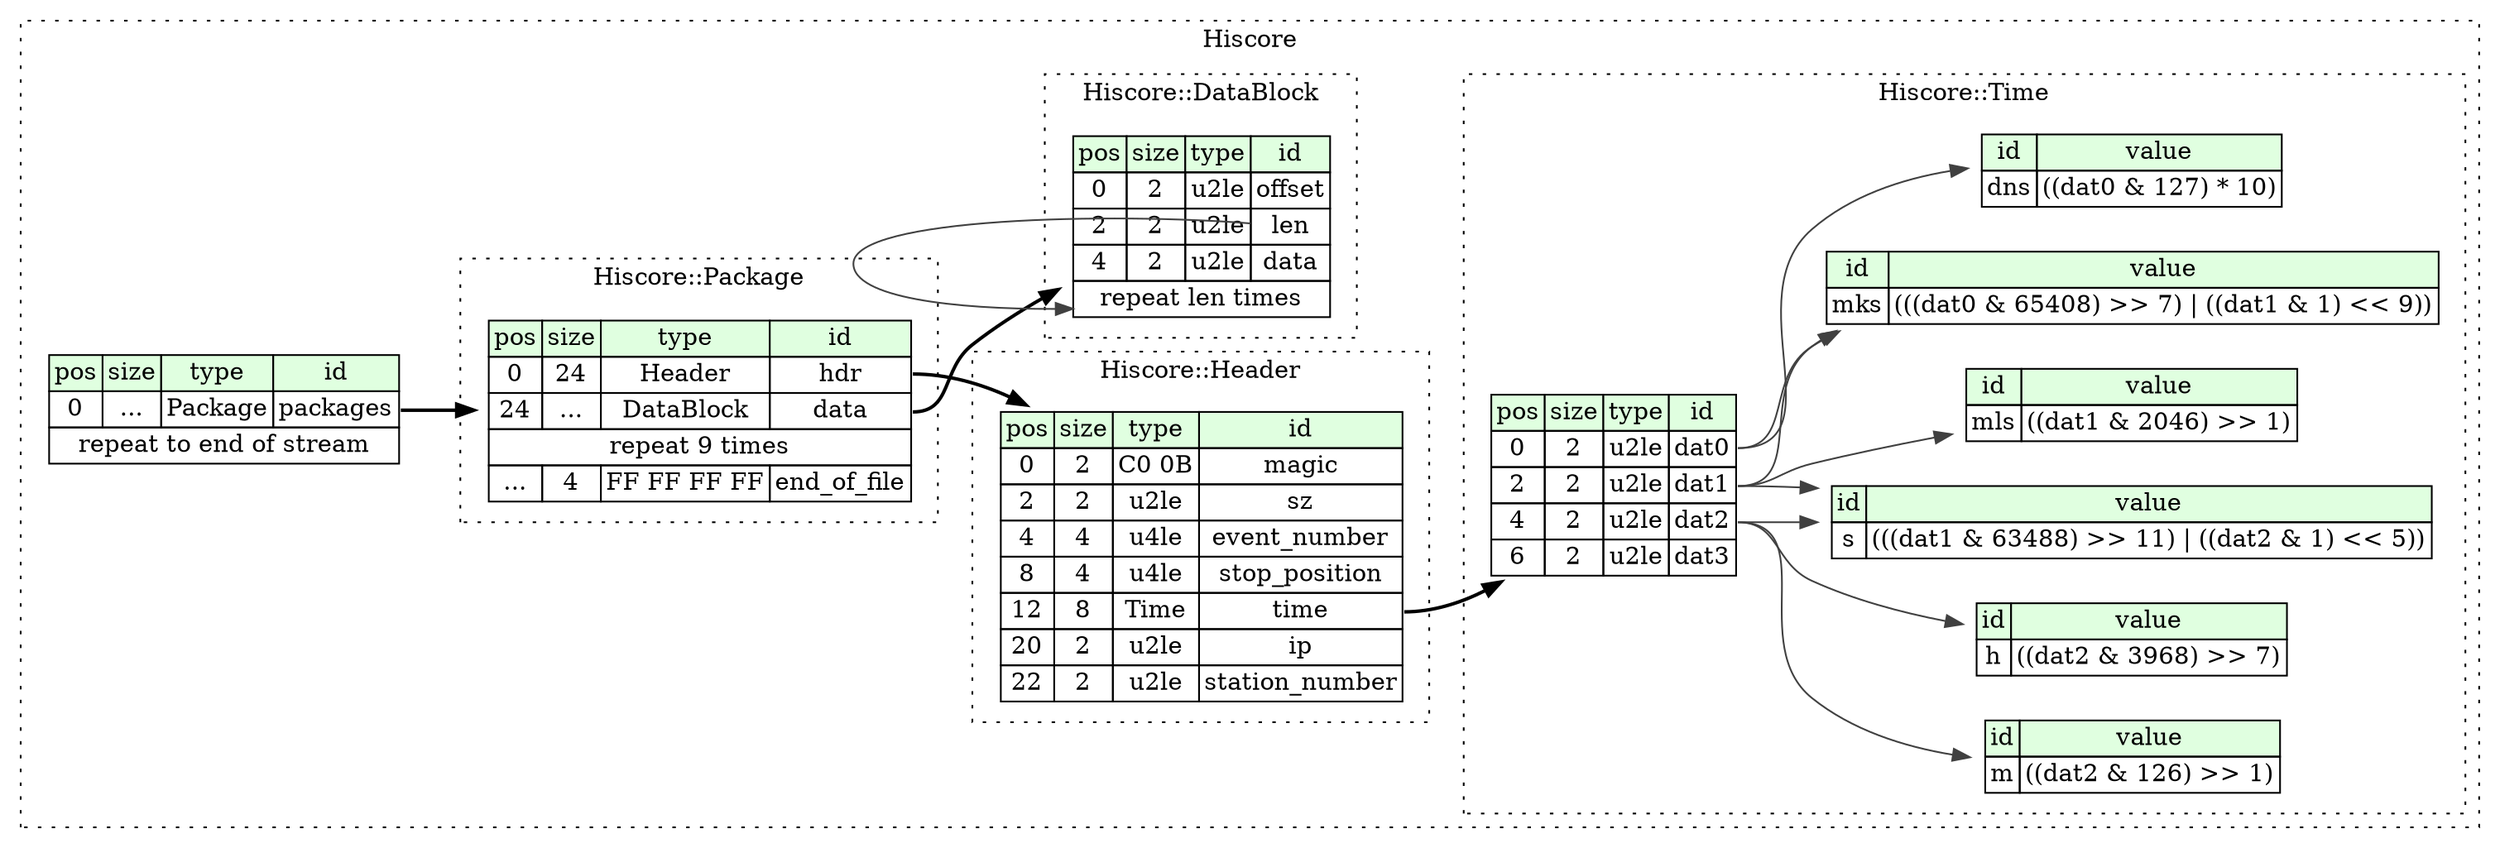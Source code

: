 digraph {
	rankdir=LR;
	node [shape=plaintext];
	subgraph cluster__hiscore {
		label="Hiscore";
		graph[style=dotted];

		hiscore__seq [label=<<TABLE BORDER="0" CELLBORDER="1" CELLSPACING="0">
			<TR><TD BGCOLOR="#E0FFE0">pos</TD><TD BGCOLOR="#E0FFE0">size</TD><TD BGCOLOR="#E0FFE0">type</TD><TD BGCOLOR="#E0FFE0">id</TD></TR>
			<TR><TD PORT="packages_pos">0</TD><TD PORT="packages_size">...</TD><TD>Package</TD><TD PORT="packages_type">packages</TD></TR>
			<TR><TD COLSPAN="4" PORT="packages__repeat">repeat to end of stream</TD></TR>
		</TABLE>>];
		subgraph cluster__package {
			label="Hiscore::Package";
			graph[style=dotted];

			package__seq [label=<<TABLE BORDER="0" CELLBORDER="1" CELLSPACING="0">
				<TR><TD BGCOLOR="#E0FFE0">pos</TD><TD BGCOLOR="#E0FFE0">size</TD><TD BGCOLOR="#E0FFE0">type</TD><TD BGCOLOR="#E0FFE0">id</TD></TR>
				<TR><TD PORT="hdr_pos">0</TD><TD PORT="hdr_size">24</TD><TD>Header</TD><TD PORT="hdr_type">hdr</TD></TR>
				<TR><TD PORT="data_pos">24</TD><TD PORT="data_size">...</TD><TD>DataBlock</TD><TD PORT="data_type">data</TD></TR>
				<TR><TD COLSPAN="4" PORT="data__repeat">repeat 9 times</TD></TR>
				<TR><TD PORT="end_of_file_pos">...</TD><TD PORT="end_of_file_size">4</TD><TD>FF FF FF FF</TD><TD PORT="end_of_file_type">end_of_file</TD></TR>
			</TABLE>>];
		}
		subgraph cluster__header {
			label="Hiscore::Header";
			graph[style=dotted];

			header__seq [label=<<TABLE BORDER="0" CELLBORDER="1" CELLSPACING="0">
				<TR><TD BGCOLOR="#E0FFE0">pos</TD><TD BGCOLOR="#E0FFE0">size</TD><TD BGCOLOR="#E0FFE0">type</TD><TD BGCOLOR="#E0FFE0">id</TD></TR>
				<TR><TD PORT="magic_pos">0</TD><TD PORT="magic_size">2</TD><TD>C0 0B</TD><TD PORT="magic_type">magic</TD></TR>
				<TR><TD PORT="sz_pos">2</TD><TD PORT="sz_size">2</TD><TD>u2le</TD><TD PORT="sz_type">sz</TD></TR>
				<TR><TD PORT="event_number_pos">4</TD><TD PORT="event_number_size">4</TD><TD>u4le</TD><TD PORT="event_number_type">event_number</TD></TR>
				<TR><TD PORT="stop_position_pos">8</TD><TD PORT="stop_position_size">4</TD><TD>u4le</TD><TD PORT="stop_position_type">stop_position</TD></TR>
				<TR><TD PORT="time_pos">12</TD><TD PORT="time_size">8</TD><TD>Time</TD><TD PORT="time_type">time</TD></TR>
				<TR><TD PORT="ip_pos">20</TD><TD PORT="ip_size">2</TD><TD>u2le</TD><TD PORT="ip_type">ip</TD></TR>
				<TR><TD PORT="station_number_pos">22</TD><TD PORT="station_number_size">2</TD><TD>u2le</TD><TD PORT="station_number_type">station_number</TD></TR>
			</TABLE>>];
		}
		subgraph cluster__data_block {
			label="Hiscore::DataBlock";
			graph[style=dotted];

			data_block__seq [label=<<TABLE BORDER="0" CELLBORDER="1" CELLSPACING="0">
				<TR><TD BGCOLOR="#E0FFE0">pos</TD><TD BGCOLOR="#E0FFE0">size</TD><TD BGCOLOR="#E0FFE0">type</TD><TD BGCOLOR="#E0FFE0">id</TD></TR>
				<TR><TD PORT="offset_pos">0</TD><TD PORT="offset_size">2</TD><TD>u2le</TD><TD PORT="offset_type">offset</TD></TR>
				<TR><TD PORT="len_pos">2</TD><TD PORT="len_size">2</TD><TD>u2le</TD><TD PORT="len_type">len</TD></TR>
				<TR><TD PORT="data_pos">4</TD><TD PORT="data_size">2</TD><TD>u2le</TD><TD PORT="data_type">data</TD></TR>
				<TR><TD COLSPAN="4" PORT="data__repeat">repeat len times</TD></TR>
			</TABLE>>];
		}
		subgraph cluster__time {
			label="Hiscore::Time";
			graph[style=dotted];

			time__seq [label=<<TABLE BORDER="0" CELLBORDER="1" CELLSPACING="0">
				<TR><TD BGCOLOR="#E0FFE0">pos</TD><TD BGCOLOR="#E0FFE0">size</TD><TD BGCOLOR="#E0FFE0">type</TD><TD BGCOLOR="#E0FFE0">id</TD></TR>
				<TR><TD PORT="dat0_pos">0</TD><TD PORT="dat0_size">2</TD><TD>u2le</TD><TD PORT="dat0_type">dat0</TD></TR>
				<TR><TD PORT="dat1_pos">2</TD><TD PORT="dat1_size">2</TD><TD>u2le</TD><TD PORT="dat1_type">dat1</TD></TR>
				<TR><TD PORT="dat2_pos">4</TD><TD PORT="dat2_size">2</TD><TD>u2le</TD><TD PORT="dat2_type">dat2</TD></TR>
				<TR><TD PORT="dat3_pos">6</TD><TD PORT="dat3_size">2</TD><TD>u2le</TD><TD PORT="dat3_type">dat3</TD></TR>
			</TABLE>>];
			time__inst__mls [label=<<TABLE BORDER="0" CELLBORDER="1" CELLSPACING="0">
				<TR><TD BGCOLOR="#E0FFE0">id</TD><TD BGCOLOR="#E0FFE0">value</TD></TR>
				<TR><TD>mls</TD><TD>((dat1 &amp; 2046) &gt;&gt; 1)</TD></TR>
			</TABLE>>];
			time__inst__dns [label=<<TABLE BORDER="0" CELLBORDER="1" CELLSPACING="0">
				<TR><TD BGCOLOR="#E0FFE0">id</TD><TD BGCOLOR="#E0FFE0">value</TD></TR>
				<TR><TD>dns</TD><TD>((dat0 &amp; 127) * 10)</TD></TR>
			</TABLE>>];
			time__inst__s [label=<<TABLE BORDER="0" CELLBORDER="1" CELLSPACING="0">
				<TR><TD BGCOLOR="#E0FFE0">id</TD><TD BGCOLOR="#E0FFE0">value</TD></TR>
				<TR><TD>s</TD><TD>(((dat1 &amp; 63488) &gt;&gt; 11) | ((dat2 &amp; 1) &lt;&lt; 5))</TD></TR>
			</TABLE>>];
			time__inst__h [label=<<TABLE BORDER="0" CELLBORDER="1" CELLSPACING="0">
				<TR><TD BGCOLOR="#E0FFE0">id</TD><TD BGCOLOR="#E0FFE0">value</TD></TR>
				<TR><TD>h</TD><TD>((dat2 &amp; 3968) &gt;&gt; 7)</TD></TR>
			</TABLE>>];
			time__inst__m [label=<<TABLE BORDER="0" CELLBORDER="1" CELLSPACING="0">
				<TR><TD BGCOLOR="#E0FFE0">id</TD><TD BGCOLOR="#E0FFE0">value</TD></TR>
				<TR><TD>m</TD><TD>((dat2 &amp; 126) &gt;&gt; 1)</TD></TR>
			</TABLE>>];
			time__inst__mks [label=<<TABLE BORDER="0" CELLBORDER="1" CELLSPACING="0">
				<TR><TD BGCOLOR="#E0FFE0">id</TD><TD BGCOLOR="#E0FFE0">value</TD></TR>
				<TR><TD>mks</TD><TD>(((dat0 &amp; 65408) &gt;&gt; 7) | ((dat1 &amp; 1) &lt;&lt; 9))</TD></TR>
			</TABLE>>];
		}
	}
	hiscore__seq:packages_type -> package__seq [style=bold];
	package__seq:hdr_type -> header__seq [style=bold];
	package__seq:data_type -> data_block__seq [style=bold];
	header__seq:time_type -> time__seq [style=bold];
	data_block__seq:len_type -> data_block__seq:data__repeat [color="#404040"];
	time__seq:dat1_type -> time__inst__mls [color="#404040"];
	time__seq:dat0_type -> time__inst__dns [color="#404040"];
	time__seq:dat1_type -> time__inst__s [color="#404040"];
	time__seq:dat2_type -> time__inst__s [color="#404040"];
	time__seq:dat2_type -> time__inst__h [color="#404040"];
	time__seq:dat2_type -> time__inst__m [color="#404040"];
	time__seq:dat0_type -> time__inst__mks [color="#404040"];
	time__seq:dat1_type -> time__inst__mks [color="#404040"];
}

